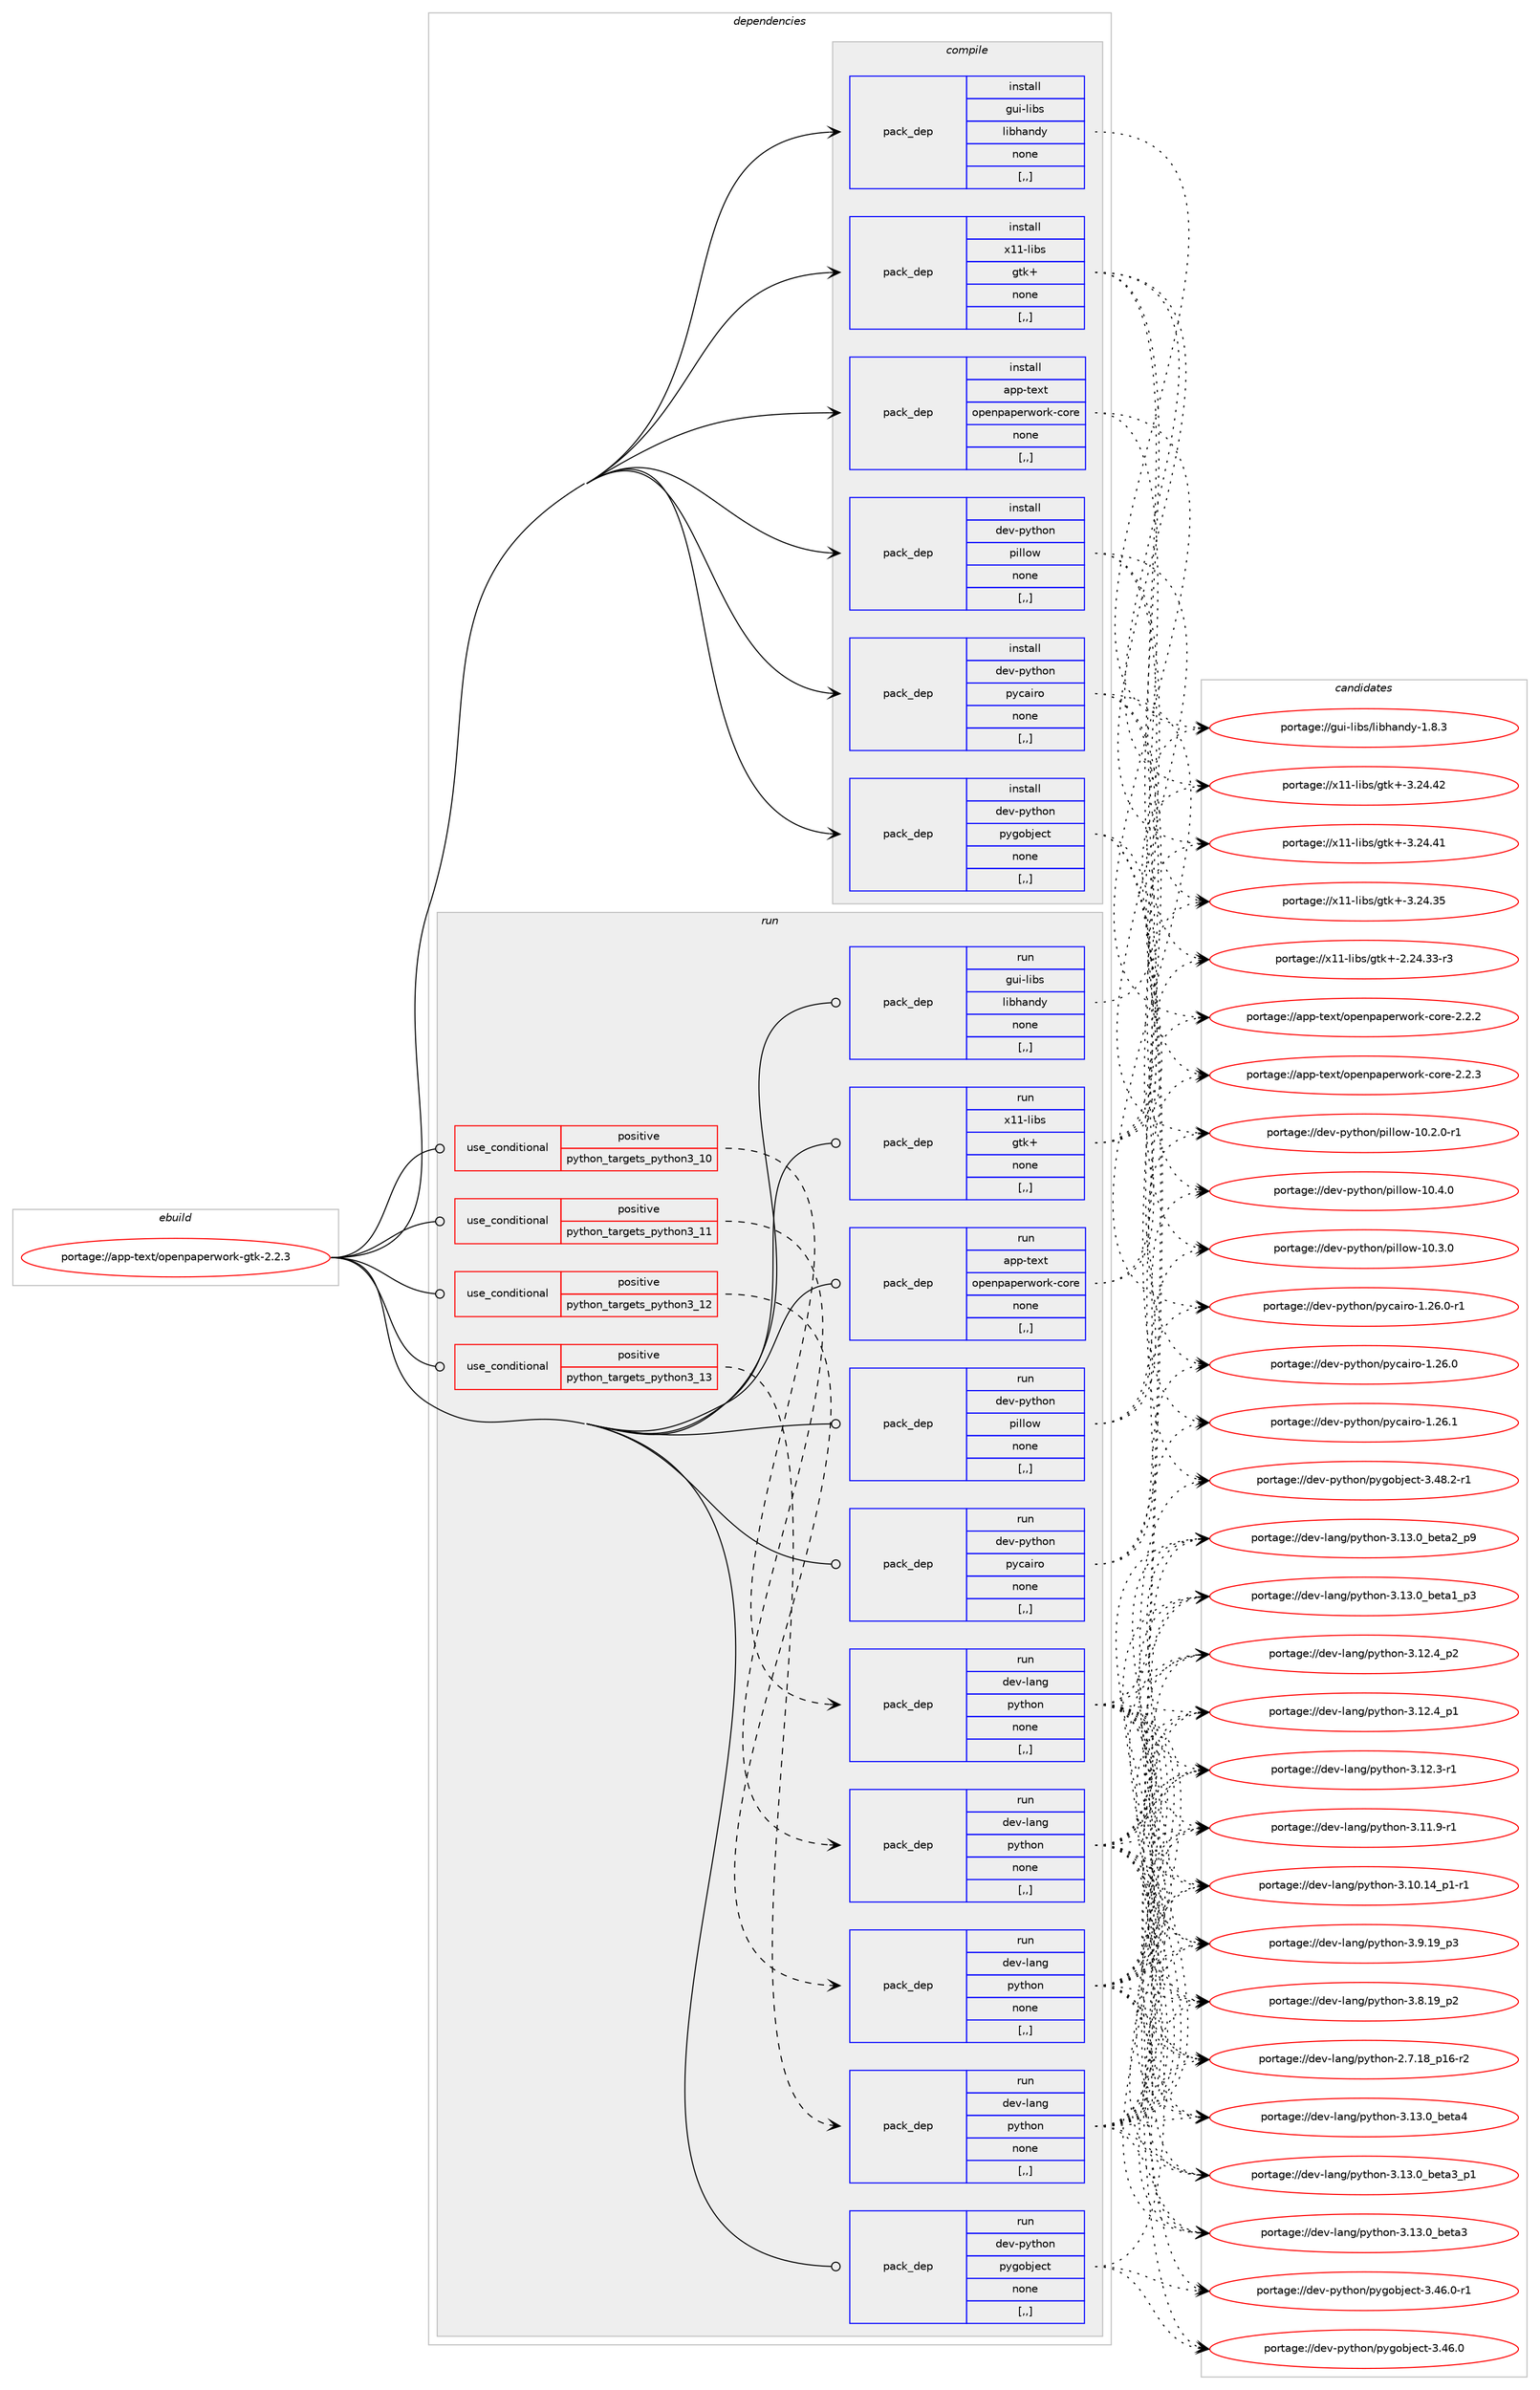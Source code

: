digraph prolog {

# *************
# Graph options
# *************

newrank=true;
concentrate=true;
compound=true;
graph [rankdir=LR,fontname=Helvetica,fontsize=10,ranksep=1.5];#, ranksep=2.5, nodesep=0.2];
edge  [arrowhead=vee];
node  [fontname=Helvetica,fontsize=10];

# **********
# The ebuild
# **********

subgraph cluster_leftcol {
color=gray;
label=<<i>ebuild</i>>;
id [label="portage://app-text/openpaperwork-gtk-2.2.3", color=red, width=4, href="../app-text/openpaperwork-gtk-2.2.3.svg"];
}

# ****************
# The dependencies
# ****************

subgraph cluster_midcol {
color=gray;
label=<<i>dependencies</i>>;
subgraph cluster_compile {
fillcolor="#eeeeee";
style=filled;
label=<<i>compile</i>>;
subgraph pack41665 {
dependency57734 [label=<<TABLE BORDER="0" CELLBORDER="1" CELLSPACING="0" CELLPADDING="4" WIDTH="220"><TR><TD ROWSPAN="6" CELLPADDING="30">pack_dep</TD></TR><TR><TD WIDTH="110">install</TD></TR><TR><TD>app-text</TD></TR><TR><TD>openpaperwork-core</TD></TR><TR><TD>none</TD></TR><TR><TD>[,,]</TD></TR></TABLE>>, shape=none, color=blue];
}
id:e -> dependency57734:w [weight=20,style="solid",arrowhead="vee"];
subgraph pack41666 {
dependency57735 [label=<<TABLE BORDER="0" CELLBORDER="1" CELLSPACING="0" CELLPADDING="4" WIDTH="220"><TR><TD ROWSPAN="6" CELLPADDING="30">pack_dep</TD></TR><TR><TD WIDTH="110">install</TD></TR><TR><TD>dev-python</TD></TR><TR><TD>pillow</TD></TR><TR><TD>none</TD></TR><TR><TD>[,,]</TD></TR></TABLE>>, shape=none, color=blue];
}
id:e -> dependency57735:w [weight=20,style="solid",arrowhead="vee"];
subgraph pack41667 {
dependency57736 [label=<<TABLE BORDER="0" CELLBORDER="1" CELLSPACING="0" CELLPADDING="4" WIDTH="220"><TR><TD ROWSPAN="6" CELLPADDING="30">pack_dep</TD></TR><TR><TD WIDTH="110">install</TD></TR><TR><TD>dev-python</TD></TR><TR><TD>pycairo</TD></TR><TR><TD>none</TD></TR><TR><TD>[,,]</TD></TR></TABLE>>, shape=none, color=blue];
}
id:e -> dependency57736:w [weight=20,style="solid",arrowhead="vee"];
subgraph pack41668 {
dependency57737 [label=<<TABLE BORDER="0" CELLBORDER="1" CELLSPACING="0" CELLPADDING="4" WIDTH="220"><TR><TD ROWSPAN="6" CELLPADDING="30">pack_dep</TD></TR><TR><TD WIDTH="110">install</TD></TR><TR><TD>dev-python</TD></TR><TR><TD>pygobject</TD></TR><TR><TD>none</TD></TR><TR><TD>[,,]</TD></TR></TABLE>>, shape=none, color=blue];
}
id:e -> dependency57737:w [weight=20,style="solid",arrowhead="vee"];
subgraph pack41669 {
dependency57738 [label=<<TABLE BORDER="0" CELLBORDER="1" CELLSPACING="0" CELLPADDING="4" WIDTH="220"><TR><TD ROWSPAN="6" CELLPADDING="30">pack_dep</TD></TR><TR><TD WIDTH="110">install</TD></TR><TR><TD>gui-libs</TD></TR><TR><TD>libhandy</TD></TR><TR><TD>none</TD></TR><TR><TD>[,,]</TD></TR></TABLE>>, shape=none, color=blue];
}
id:e -> dependency57738:w [weight=20,style="solid",arrowhead="vee"];
subgraph pack41670 {
dependency57739 [label=<<TABLE BORDER="0" CELLBORDER="1" CELLSPACING="0" CELLPADDING="4" WIDTH="220"><TR><TD ROWSPAN="6" CELLPADDING="30">pack_dep</TD></TR><TR><TD WIDTH="110">install</TD></TR><TR><TD>x11-libs</TD></TR><TR><TD>gtk+</TD></TR><TR><TD>none</TD></TR><TR><TD>[,,]</TD></TR></TABLE>>, shape=none, color=blue];
}
id:e -> dependency57739:w [weight=20,style="solid",arrowhead="vee"];
}
subgraph cluster_compileandrun {
fillcolor="#eeeeee";
style=filled;
label=<<i>compile and run</i>>;
}
subgraph cluster_run {
fillcolor="#eeeeee";
style=filled;
label=<<i>run</i>>;
subgraph cond15555 {
dependency57740 [label=<<TABLE BORDER="0" CELLBORDER="1" CELLSPACING="0" CELLPADDING="4"><TR><TD ROWSPAN="3" CELLPADDING="10">use_conditional</TD></TR><TR><TD>positive</TD></TR><TR><TD>python_targets_python3_10</TD></TR></TABLE>>, shape=none, color=red];
subgraph pack41671 {
dependency57741 [label=<<TABLE BORDER="0" CELLBORDER="1" CELLSPACING="0" CELLPADDING="4" WIDTH="220"><TR><TD ROWSPAN="6" CELLPADDING="30">pack_dep</TD></TR><TR><TD WIDTH="110">run</TD></TR><TR><TD>dev-lang</TD></TR><TR><TD>python</TD></TR><TR><TD>none</TD></TR><TR><TD>[,,]</TD></TR></TABLE>>, shape=none, color=blue];
}
dependency57740:e -> dependency57741:w [weight=20,style="dashed",arrowhead="vee"];
}
id:e -> dependency57740:w [weight=20,style="solid",arrowhead="odot"];
subgraph cond15556 {
dependency57742 [label=<<TABLE BORDER="0" CELLBORDER="1" CELLSPACING="0" CELLPADDING="4"><TR><TD ROWSPAN="3" CELLPADDING="10">use_conditional</TD></TR><TR><TD>positive</TD></TR><TR><TD>python_targets_python3_11</TD></TR></TABLE>>, shape=none, color=red];
subgraph pack41672 {
dependency57743 [label=<<TABLE BORDER="0" CELLBORDER="1" CELLSPACING="0" CELLPADDING="4" WIDTH="220"><TR><TD ROWSPAN="6" CELLPADDING="30">pack_dep</TD></TR><TR><TD WIDTH="110">run</TD></TR><TR><TD>dev-lang</TD></TR><TR><TD>python</TD></TR><TR><TD>none</TD></TR><TR><TD>[,,]</TD></TR></TABLE>>, shape=none, color=blue];
}
dependency57742:e -> dependency57743:w [weight=20,style="dashed",arrowhead="vee"];
}
id:e -> dependency57742:w [weight=20,style="solid",arrowhead="odot"];
subgraph cond15557 {
dependency57744 [label=<<TABLE BORDER="0" CELLBORDER="1" CELLSPACING="0" CELLPADDING="4"><TR><TD ROWSPAN="3" CELLPADDING="10">use_conditional</TD></TR><TR><TD>positive</TD></TR><TR><TD>python_targets_python3_12</TD></TR></TABLE>>, shape=none, color=red];
subgraph pack41673 {
dependency57745 [label=<<TABLE BORDER="0" CELLBORDER="1" CELLSPACING="0" CELLPADDING="4" WIDTH="220"><TR><TD ROWSPAN="6" CELLPADDING="30">pack_dep</TD></TR><TR><TD WIDTH="110">run</TD></TR><TR><TD>dev-lang</TD></TR><TR><TD>python</TD></TR><TR><TD>none</TD></TR><TR><TD>[,,]</TD></TR></TABLE>>, shape=none, color=blue];
}
dependency57744:e -> dependency57745:w [weight=20,style="dashed",arrowhead="vee"];
}
id:e -> dependency57744:w [weight=20,style="solid",arrowhead="odot"];
subgraph cond15558 {
dependency57746 [label=<<TABLE BORDER="0" CELLBORDER="1" CELLSPACING="0" CELLPADDING="4"><TR><TD ROWSPAN="3" CELLPADDING="10">use_conditional</TD></TR><TR><TD>positive</TD></TR><TR><TD>python_targets_python3_13</TD></TR></TABLE>>, shape=none, color=red];
subgraph pack41674 {
dependency57747 [label=<<TABLE BORDER="0" CELLBORDER="1" CELLSPACING="0" CELLPADDING="4" WIDTH="220"><TR><TD ROWSPAN="6" CELLPADDING="30">pack_dep</TD></TR><TR><TD WIDTH="110">run</TD></TR><TR><TD>dev-lang</TD></TR><TR><TD>python</TD></TR><TR><TD>none</TD></TR><TR><TD>[,,]</TD></TR></TABLE>>, shape=none, color=blue];
}
dependency57746:e -> dependency57747:w [weight=20,style="dashed",arrowhead="vee"];
}
id:e -> dependency57746:w [weight=20,style="solid",arrowhead="odot"];
subgraph pack41675 {
dependency57748 [label=<<TABLE BORDER="0" CELLBORDER="1" CELLSPACING="0" CELLPADDING="4" WIDTH="220"><TR><TD ROWSPAN="6" CELLPADDING="30">pack_dep</TD></TR><TR><TD WIDTH="110">run</TD></TR><TR><TD>app-text</TD></TR><TR><TD>openpaperwork-core</TD></TR><TR><TD>none</TD></TR><TR><TD>[,,]</TD></TR></TABLE>>, shape=none, color=blue];
}
id:e -> dependency57748:w [weight=20,style="solid",arrowhead="odot"];
subgraph pack41676 {
dependency57749 [label=<<TABLE BORDER="0" CELLBORDER="1" CELLSPACING="0" CELLPADDING="4" WIDTH="220"><TR><TD ROWSPAN="6" CELLPADDING="30">pack_dep</TD></TR><TR><TD WIDTH="110">run</TD></TR><TR><TD>dev-python</TD></TR><TR><TD>pillow</TD></TR><TR><TD>none</TD></TR><TR><TD>[,,]</TD></TR></TABLE>>, shape=none, color=blue];
}
id:e -> dependency57749:w [weight=20,style="solid",arrowhead="odot"];
subgraph pack41677 {
dependency57750 [label=<<TABLE BORDER="0" CELLBORDER="1" CELLSPACING="0" CELLPADDING="4" WIDTH="220"><TR><TD ROWSPAN="6" CELLPADDING="30">pack_dep</TD></TR><TR><TD WIDTH="110">run</TD></TR><TR><TD>dev-python</TD></TR><TR><TD>pycairo</TD></TR><TR><TD>none</TD></TR><TR><TD>[,,]</TD></TR></TABLE>>, shape=none, color=blue];
}
id:e -> dependency57750:w [weight=20,style="solid",arrowhead="odot"];
subgraph pack41678 {
dependency57751 [label=<<TABLE BORDER="0" CELLBORDER="1" CELLSPACING="0" CELLPADDING="4" WIDTH="220"><TR><TD ROWSPAN="6" CELLPADDING="30">pack_dep</TD></TR><TR><TD WIDTH="110">run</TD></TR><TR><TD>dev-python</TD></TR><TR><TD>pygobject</TD></TR><TR><TD>none</TD></TR><TR><TD>[,,]</TD></TR></TABLE>>, shape=none, color=blue];
}
id:e -> dependency57751:w [weight=20,style="solid",arrowhead="odot"];
subgraph pack41679 {
dependency57752 [label=<<TABLE BORDER="0" CELLBORDER="1" CELLSPACING="0" CELLPADDING="4" WIDTH="220"><TR><TD ROWSPAN="6" CELLPADDING="30">pack_dep</TD></TR><TR><TD WIDTH="110">run</TD></TR><TR><TD>gui-libs</TD></TR><TR><TD>libhandy</TD></TR><TR><TD>none</TD></TR><TR><TD>[,,]</TD></TR></TABLE>>, shape=none, color=blue];
}
id:e -> dependency57752:w [weight=20,style="solid",arrowhead="odot"];
subgraph pack41680 {
dependency57753 [label=<<TABLE BORDER="0" CELLBORDER="1" CELLSPACING="0" CELLPADDING="4" WIDTH="220"><TR><TD ROWSPAN="6" CELLPADDING="30">pack_dep</TD></TR><TR><TD WIDTH="110">run</TD></TR><TR><TD>x11-libs</TD></TR><TR><TD>gtk+</TD></TR><TR><TD>none</TD></TR><TR><TD>[,,]</TD></TR></TABLE>>, shape=none, color=blue];
}
id:e -> dependency57753:w [weight=20,style="solid",arrowhead="odot"];
}
}

# **************
# The candidates
# **************

subgraph cluster_choices {
rank=same;
color=gray;
label=<<i>candidates</i>>;

subgraph choice41665 {
color=black;
nodesep=1;
choice971121124511610112011647111112101110112971121011141191111141074599111114101455046504651 [label="portage://app-text/openpaperwork-core-2.2.3", color=red, width=4,href="../app-text/openpaperwork-core-2.2.3.svg"];
choice971121124511610112011647111112101110112971121011141191111141074599111114101455046504650 [label="portage://app-text/openpaperwork-core-2.2.2", color=red, width=4,href="../app-text/openpaperwork-core-2.2.2.svg"];
dependency57734:e -> choice971121124511610112011647111112101110112971121011141191111141074599111114101455046504651:w [style=dotted,weight="100"];
dependency57734:e -> choice971121124511610112011647111112101110112971121011141191111141074599111114101455046504650:w [style=dotted,weight="100"];
}
subgraph choice41666 {
color=black;
nodesep=1;
choice100101118451121211161041111104711210510810811111945494846524648 [label="portage://dev-python/pillow-10.4.0", color=red, width=4,href="../dev-python/pillow-10.4.0.svg"];
choice100101118451121211161041111104711210510810811111945494846514648 [label="portage://dev-python/pillow-10.3.0", color=red, width=4,href="../dev-python/pillow-10.3.0.svg"];
choice1001011184511212111610411111047112105108108111119454948465046484511449 [label="portage://dev-python/pillow-10.2.0-r1", color=red, width=4,href="../dev-python/pillow-10.2.0-r1.svg"];
dependency57735:e -> choice100101118451121211161041111104711210510810811111945494846524648:w [style=dotted,weight="100"];
dependency57735:e -> choice100101118451121211161041111104711210510810811111945494846514648:w [style=dotted,weight="100"];
dependency57735:e -> choice1001011184511212111610411111047112105108108111119454948465046484511449:w [style=dotted,weight="100"];
}
subgraph choice41667 {
color=black;
nodesep=1;
choice1001011184511212111610411111047112121999710511411145494650544649 [label="portage://dev-python/pycairo-1.26.1", color=red, width=4,href="../dev-python/pycairo-1.26.1.svg"];
choice10010111845112121116104111110471121219997105114111454946505446484511449 [label="portage://dev-python/pycairo-1.26.0-r1", color=red, width=4,href="../dev-python/pycairo-1.26.0-r1.svg"];
choice1001011184511212111610411111047112121999710511411145494650544648 [label="portage://dev-python/pycairo-1.26.0", color=red, width=4,href="../dev-python/pycairo-1.26.0.svg"];
dependency57736:e -> choice1001011184511212111610411111047112121999710511411145494650544649:w [style=dotted,weight="100"];
dependency57736:e -> choice10010111845112121116104111110471121219997105114111454946505446484511449:w [style=dotted,weight="100"];
dependency57736:e -> choice1001011184511212111610411111047112121999710511411145494650544648:w [style=dotted,weight="100"];
}
subgraph choice41668 {
color=black;
nodesep=1;
choice10010111845112121116104111110471121211031119810610199116455146525646504511449 [label="portage://dev-python/pygobject-3.48.2-r1", color=red, width=4,href="../dev-python/pygobject-3.48.2-r1.svg"];
choice10010111845112121116104111110471121211031119810610199116455146525446484511449 [label="portage://dev-python/pygobject-3.46.0-r1", color=red, width=4,href="../dev-python/pygobject-3.46.0-r1.svg"];
choice1001011184511212111610411111047112121103111981061019911645514652544648 [label="portage://dev-python/pygobject-3.46.0", color=red, width=4,href="../dev-python/pygobject-3.46.0.svg"];
dependency57737:e -> choice10010111845112121116104111110471121211031119810610199116455146525646504511449:w [style=dotted,weight="100"];
dependency57737:e -> choice10010111845112121116104111110471121211031119810610199116455146525446484511449:w [style=dotted,weight="100"];
dependency57737:e -> choice1001011184511212111610411111047112121103111981061019911645514652544648:w [style=dotted,weight="100"];
}
subgraph choice41669 {
color=black;
nodesep=1;
choice1031171054510810598115471081059810497110100121454946564651 [label="portage://gui-libs/libhandy-1.8.3", color=red, width=4,href="../gui-libs/libhandy-1.8.3.svg"];
dependency57738:e -> choice1031171054510810598115471081059810497110100121454946564651:w [style=dotted,weight="100"];
}
subgraph choice41670 {
color=black;
nodesep=1;
choice1204949451081059811547103116107434551465052465250 [label="portage://x11-libs/gtk+-3.24.42", color=red, width=4,href="../x11-libs/gtk+-3.24.42.svg"];
choice1204949451081059811547103116107434551465052465249 [label="portage://x11-libs/gtk+-3.24.41", color=red, width=4,href="../x11-libs/gtk+-3.24.41.svg"];
choice1204949451081059811547103116107434551465052465153 [label="portage://x11-libs/gtk+-3.24.35", color=red, width=4,href="../x11-libs/gtk+-3.24.35.svg"];
choice12049494510810598115471031161074345504650524651514511451 [label="portage://x11-libs/gtk+-2.24.33-r3", color=red, width=4,href="../x11-libs/gtk+-2.24.33-r3.svg"];
dependency57739:e -> choice1204949451081059811547103116107434551465052465250:w [style=dotted,weight="100"];
dependency57739:e -> choice1204949451081059811547103116107434551465052465249:w [style=dotted,weight="100"];
dependency57739:e -> choice1204949451081059811547103116107434551465052465153:w [style=dotted,weight="100"];
dependency57739:e -> choice12049494510810598115471031161074345504650524651514511451:w [style=dotted,weight="100"];
}
subgraph choice41671 {
color=black;
nodesep=1;
choice1001011184510897110103471121211161041111104551464951464895981011169752 [label="portage://dev-lang/python-3.13.0_beta4", color=red, width=4,href="../dev-lang/python-3.13.0_beta4.svg"];
choice10010111845108971101034711212111610411111045514649514648959810111697519511249 [label="portage://dev-lang/python-3.13.0_beta3_p1", color=red, width=4,href="../dev-lang/python-3.13.0_beta3_p1.svg"];
choice1001011184510897110103471121211161041111104551464951464895981011169751 [label="portage://dev-lang/python-3.13.0_beta3", color=red, width=4,href="../dev-lang/python-3.13.0_beta3.svg"];
choice10010111845108971101034711212111610411111045514649514648959810111697509511257 [label="portage://dev-lang/python-3.13.0_beta2_p9", color=red, width=4,href="../dev-lang/python-3.13.0_beta2_p9.svg"];
choice10010111845108971101034711212111610411111045514649514648959810111697499511251 [label="portage://dev-lang/python-3.13.0_beta1_p3", color=red, width=4,href="../dev-lang/python-3.13.0_beta1_p3.svg"];
choice100101118451089711010347112121116104111110455146495046529511250 [label="portage://dev-lang/python-3.12.4_p2", color=red, width=4,href="../dev-lang/python-3.12.4_p2.svg"];
choice100101118451089711010347112121116104111110455146495046529511249 [label="portage://dev-lang/python-3.12.4_p1", color=red, width=4,href="../dev-lang/python-3.12.4_p1.svg"];
choice100101118451089711010347112121116104111110455146495046514511449 [label="portage://dev-lang/python-3.12.3-r1", color=red, width=4,href="../dev-lang/python-3.12.3-r1.svg"];
choice100101118451089711010347112121116104111110455146494946574511449 [label="portage://dev-lang/python-3.11.9-r1", color=red, width=4,href="../dev-lang/python-3.11.9-r1.svg"];
choice100101118451089711010347112121116104111110455146494846495295112494511449 [label="portage://dev-lang/python-3.10.14_p1-r1", color=red, width=4,href="../dev-lang/python-3.10.14_p1-r1.svg"];
choice100101118451089711010347112121116104111110455146574649579511251 [label="portage://dev-lang/python-3.9.19_p3", color=red, width=4,href="../dev-lang/python-3.9.19_p3.svg"];
choice100101118451089711010347112121116104111110455146564649579511250 [label="portage://dev-lang/python-3.8.19_p2", color=red, width=4,href="../dev-lang/python-3.8.19_p2.svg"];
choice100101118451089711010347112121116104111110455046554649569511249544511450 [label="portage://dev-lang/python-2.7.18_p16-r2", color=red, width=4,href="../dev-lang/python-2.7.18_p16-r2.svg"];
dependency57741:e -> choice1001011184510897110103471121211161041111104551464951464895981011169752:w [style=dotted,weight="100"];
dependency57741:e -> choice10010111845108971101034711212111610411111045514649514648959810111697519511249:w [style=dotted,weight="100"];
dependency57741:e -> choice1001011184510897110103471121211161041111104551464951464895981011169751:w [style=dotted,weight="100"];
dependency57741:e -> choice10010111845108971101034711212111610411111045514649514648959810111697509511257:w [style=dotted,weight="100"];
dependency57741:e -> choice10010111845108971101034711212111610411111045514649514648959810111697499511251:w [style=dotted,weight="100"];
dependency57741:e -> choice100101118451089711010347112121116104111110455146495046529511250:w [style=dotted,weight="100"];
dependency57741:e -> choice100101118451089711010347112121116104111110455146495046529511249:w [style=dotted,weight="100"];
dependency57741:e -> choice100101118451089711010347112121116104111110455146495046514511449:w [style=dotted,weight="100"];
dependency57741:e -> choice100101118451089711010347112121116104111110455146494946574511449:w [style=dotted,weight="100"];
dependency57741:e -> choice100101118451089711010347112121116104111110455146494846495295112494511449:w [style=dotted,weight="100"];
dependency57741:e -> choice100101118451089711010347112121116104111110455146574649579511251:w [style=dotted,weight="100"];
dependency57741:e -> choice100101118451089711010347112121116104111110455146564649579511250:w [style=dotted,weight="100"];
dependency57741:e -> choice100101118451089711010347112121116104111110455046554649569511249544511450:w [style=dotted,weight="100"];
}
subgraph choice41672 {
color=black;
nodesep=1;
choice1001011184510897110103471121211161041111104551464951464895981011169752 [label="portage://dev-lang/python-3.13.0_beta4", color=red, width=4,href="../dev-lang/python-3.13.0_beta4.svg"];
choice10010111845108971101034711212111610411111045514649514648959810111697519511249 [label="portage://dev-lang/python-3.13.0_beta3_p1", color=red, width=4,href="../dev-lang/python-3.13.0_beta3_p1.svg"];
choice1001011184510897110103471121211161041111104551464951464895981011169751 [label="portage://dev-lang/python-3.13.0_beta3", color=red, width=4,href="../dev-lang/python-3.13.0_beta3.svg"];
choice10010111845108971101034711212111610411111045514649514648959810111697509511257 [label="portage://dev-lang/python-3.13.0_beta2_p9", color=red, width=4,href="../dev-lang/python-3.13.0_beta2_p9.svg"];
choice10010111845108971101034711212111610411111045514649514648959810111697499511251 [label="portage://dev-lang/python-3.13.0_beta1_p3", color=red, width=4,href="../dev-lang/python-3.13.0_beta1_p3.svg"];
choice100101118451089711010347112121116104111110455146495046529511250 [label="portage://dev-lang/python-3.12.4_p2", color=red, width=4,href="../dev-lang/python-3.12.4_p2.svg"];
choice100101118451089711010347112121116104111110455146495046529511249 [label="portage://dev-lang/python-3.12.4_p1", color=red, width=4,href="../dev-lang/python-3.12.4_p1.svg"];
choice100101118451089711010347112121116104111110455146495046514511449 [label="portage://dev-lang/python-3.12.3-r1", color=red, width=4,href="../dev-lang/python-3.12.3-r1.svg"];
choice100101118451089711010347112121116104111110455146494946574511449 [label="portage://dev-lang/python-3.11.9-r1", color=red, width=4,href="../dev-lang/python-3.11.9-r1.svg"];
choice100101118451089711010347112121116104111110455146494846495295112494511449 [label="portage://dev-lang/python-3.10.14_p1-r1", color=red, width=4,href="../dev-lang/python-3.10.14_p1-r1.svg"];
choice100101118451089711010347112121116104111110455146574649579511251 [label="portage://dev-lang/python-3.9.19_p3", color=red, width=4,href="../dev-lang/python-3.9.19_p3.svg"];
choice100101118451089711010347112121116104111110455146564649579511250 [label="portage://dev-lang/python-3.8.19_p2", color=red, width=4,href="../dev-lang/python-3.8.19_p2.svg"];
choice100101118451089711010347112121116104111110455046554649569511249544511450 [label="portage://dev-lang/python-2.7.18_p16-r2", color=red, width=4,href="../dev-lang/python-2.7.18_p16-r2.svg"];
dependency57743:e -> choice1001011184510897110103471121211161041111104551464951464895981011169752:w [style=dotted,weight="100"];
dependency57743:e -> choice10010111845108971101034711212111610411111045514649514648959810111697519511249:w [style=dotted,weight="100"];
dependency57743:e -> choice1001011184510897110103471121211161041111104551464951464895981011169751:w [style=dotted,weight="100"];
dependency57743:e -> choice10010111845108971101034711212111610411111045514649514648959810111697509511257:w [style=dotted,weight="100"];
dependency57743:e -> choice10010111845108971101034711212111610411111045514649514648959810111697499511251:w [style=dotted,weight="100"];
dependency57743:e -> choice100101118451089711010347112121116104111110455146495046529511250:w [style=dotted,weight="100"];
dependency57743:e -> choice100101118451089711010347112121116104111110455146495046529511249:w [style=dotted,weight="100"];
dependency57743:e -> choice100101118451089711010347112121116104111110455146495046514511449:w [style=dotted,weight="100"];
dependency57743:e -> choice100101118451089711010347112121116104111110455146494946574511449:w [style=dotted,weight="100"];
dependency57743:e -> choice100101118451089711010347112121116104111110455146494846495295112494511449:w [style=dotted,weight="100"];
dependency57743:e -> choice100101118451089711010347112121116104111110455146574649579511251:w [style=dotted,weight="100"];
dependency57743:e -> choice100101118451089711010347112121116104111110455146564649579511250:w [style=dotted,weight="100"];
dependency57743:e -> choice100101118451089711010347112121116104111110455046554649569511249544511450:w [style=dotted,weight="100"];
}
subgraph choice41673 {
color=black;
nodesep=1;
choice1001011184510897110103471121211161041111104551464951464895981011169752 [label="portage://dev-lang/python-3.13.0_beta4", color=red, width=4,href="../dev-lang/python-3.13.0_beta4.svg"];
choice10010111845108971101034711212111610411111045514649514648959810111697519511249 [label="portage://dev-lang/python-3.13.0_beta3_p1", color=red, width=4,href="../dev-lang/python-3.13.0_beta3_p1.svg"];
choice1001011184510897110103471121211161041111104551464951464895981011169751 [label="portage://dev-lang/python-3.13.0_beta3", color=red, width=4,href="../dev-lang/python-3.13.0_beta3.svg"];
choice10010111845108971101034711212111610411111045514649514648959810111697509511257 [label="portage://dev-lang/python-3.13.0_beta2_p9", color=red, width=4,href="../dev-lang/python-3.13.0_beta2_p9.svg"];
choice10010111845108971101034711212111610411111045514649514648959810111697499511251 [label="portage://dev-lang/python-3.13.0_beta1_p3", color=red, width=4,href="../dev-lang/python-3.13.0_beta1_p3.svg"];
choice100101118451089711010347112121116104111110455146495046529511250 [label="portage://dev-lang/python-3.12.4_p2", color=red, width=4,href="../dev-lang/python-3.12.4_p2.svg"];
choice100101118451089711010347112121116104111110455146495046529511249 [label="portage://dev-lang/python-3.12.4_p1", color=red, width=4,href="../dev-lang/python-3.12.4_p1.svg"];
choice100101118451089711010347112121116104111110455146495046514511449 [label="portage://dev-lang/python-3.12.3-r1", color=red, width=4,href="../dev-lang/python-3.12.3-r1.svg"];
choice100101118451089711010347112121116104111110455146494946574511449 [label="portage://dev-lang/python-3.11.9-r1", color=red, width=4,href="../dev-lang/python-3.11.9-r1.svg"];
choice100101118451089711010347112121116104111110455146494846495295112494511449 [label="portage://dev-lang/python-3.10.14_p1-r1", color=red, width=4,href="../dev-lang/python-3.10.14_p1-r1.svg"];
choice100101118451089711010347112121116104111110455146574649579511251 [label="portage://dev-lang/python-3.9.19_p3", color=red, width=4,href="../dev-lang/python-3.9.19_p3.svg"];
choice100101118451089711010347112121116104111110455146564649579511250 [label="portage://dev-lang/python-3.8.19_p2", color=red, width=4,href="../dev-lang/python-3.8.19_p2.svg"];
choice100101118451089711010347112121116104111110455046554649569511249544511450 [label="portage://dev-lang/python-2.7.18_p16-r2", color=red, width=4,href="../dev-lang/python-2.7.18_p16-r2.svg"];
dependency57745:e -> choice1001011184510897110103471121211161041111104551464951464895981011169752:w [style=dotted,weight="100"];
dependency57745:e -> choice10010111845108971101034711212111610411111045514649514648959810111697519511249:w [style=dotted,weight="100"];
dependency57745:e -> choice1001011184510897110103471121211161041111104551464951464895981011169751:w [style=dotted,weight="100"];
dependency57745:e -> choice10010111845108971101034711212111610411111045514649514648959810111697509511257:w [style=dotted,weight="100"];
dependency57745:e -> choice10010111845108971101034711212111610411111045514649514648959810111697499511251:w [style=dotted,weight="100"];
dependency57745:e -> choice100101118451089711010347112121116104111110455146495046529511250:w [style=dotted,weight="100"];
dependency57745:e -> choice100101118451089711010347112121116104111110455146495046529511249:w [style=dotted,weight="100"];
dependency57745:e -> choice100101118451089711010347112121116104111110455146495046514511449:w [style=dotted,weight="100"];
dependency57745:e -> choice100101118451089711010347112121116104111110455146494946574511449:w [style=dotted,weight="100"];
dependency57745:e -> choice100101118451089711010347112121116104111110455146494846495295112494511449:w [style=dotted,weight="100"];
dependency57745:e -> choice100101118451089711010347112121116104111110455146574649579511251:w [style=dotted,weight="100"];
dependency57745:e -> choice100101118451089711010347112121116104111110455146564649579511250:w [style=dotted,weight="100"];
dependency57745:e -> choice100101118451089711010347112121116104111110455046554649569511249544511450:w [style=dotted,weight="100"];
}
subgraph choice41674 {
color=black;
nodesep=1;
choice1001011184510897110103471121211161041111104551464951464895981011169752 [label="portage://dev-lang/python-3.13.0_beta4", color=red, width=4,href="../dev-lang/python-3.13.0_beta4.svg"];
choice10010111845108971101034711212111610411111045514649514648959810111697519511249 [label="portage://dev-lang/python-3.13.0_beta3_p1", color=red, width=4,href="../dev-lang/python-3.13.0_beta3_p1.svg"];
choice1001011184510897110103471121211161041111104551464951464895981011169751 [label="portage://dev-lang/python-3.13.0_beta3", color=red, width=4,href="../dev-lang/python-3.13.0_beta3.svg"];
choice10010111845108971101034711212111610411111045514649514648959810111697509511257 [label="portage://dev-lang/python-3.13.0_beta2_p9", color=red, width=4,href="../dev-lang/python-3.13.0_beta2_p9.svg"];
choice10010111845108971101034711212111610411111045514649514648959810111697499511251 [label="portage://dev-lang/python-3.13.0_beta1_p3", color=red, width=4,href="../dev-lang/python-3.13.0_beta1_p3.svg"];
choice100101118451089711010347112121116104111110455146495046529511250 [label="portage://dev-lang/python-3.12.4_p2", color=red, width=4,href="../dev-lang/python-3.12.4_p2.svg"];
choice100101118451089711010347112121116104111110455146495046529511249 [label="portage://dev-lang/python-3.12.4_p1", color=red, width=4,href="../dev-lang/python-3.12.4_p1.svg"];
choice100101118451089711010347112121116104111110455146495046514511449 [label="portage://dev-lang/python-3.12.3-r1", color=red, width=4,href="../dev-lang/python-3.12.3-r1.svg"];
choice100101118451089711010347112121116104111110455146494946574511449 [label="portage://dev-lang/python-3.11.9-r1", color=red, width=4,href="../dev-lang/python-3.11.9-r1.svg"];
choice100101118451089711010347112121116104111110455146494846495295112494511449 [label="portage://dev-lang/python-3.10.14_p1-r1", color=red, width=4,href="../dev-lang/python-3.10.14_p1-r1.svg"];
choice100101118451089711010347112121116104111110455146574649579511251 [label="portage://dev-lang/python-3.9.19_p3", color=red, width=4,href="../dev-lang/python-3.9.19_p3.svg"];
choice100101118451089711010347112121116104111110455146564649579511250 [label="portage://dev-lang/python-3.8.19_p2", color=red, width=4,href="../dev-lang/python-3.8.19_p2.svg"];
choice100101118451089711010347112121116104111110455046554649569511249544511450 [label="portage://dev-lang/python-2.7.18_p16-r2", color=red, width=4,href="../dev-lang/python-2.7.18_p16-r2.svg"];
dependency57747:e -> choice1001011184510897110103471121211161041111104551464951464895981011169752:w [style=dotted,weight="100"];
dependency57747:e -> choice10010111845108971101034711212111610411111045514649514648959810111697519511249:w [style=dotted,weight="100"];
dependency57747:e -> choice1001011184510897110103471121211161041111104551464951464895981011169751:w [style=dotted,weight="100"];
dependency57747:e -> choice10010111845108971101034711212111610411111045514649514648959810111697509511257:w [style=dotted,weight="100"];
dependency57747:e -> choice10010111845108971101034711212111610411111045514649514648959810111697499511251:w [style=dotted,weight="100"];
dependency57747:e -> choice100101118451089711010347112121116104111110455146495046529511250:w [style=dotted,weight="100"];
dependency57747:e -> choice100101118451089711010347112121116104111110455146495046529511249:w [style=dotted,weight="100"];
dependency57747:e -> choice100101118451089711010347112121116104111110455146495046514511449:w [style=dotted,weight="100"];
dependency57747:e -> choice100101118451089711010347112121116104111110455146494946574511449:w [style=dotted,weight="100"];
dependency57747:e -> choice100101118451089711010347112121116104111110455146494846495295112494511449:w [style=dotted,weight="100"];
dependency57747:e -> choice100101118451089711010347112121116104111110455146574649579511251:w [style=dotted,weight="100"];
dependency57747:e -> choice100101118451089711010347112121116104111110455146564649579511250:w [style=dotted,weight="100"];
dependency57747:e -> choice100101118451089711010347112121116104111110455046554649569511249544511450:w [style=dotted,weight="100"];
}
subgraph choice41675 {
color=black;
nodesep=1;
choice971121124511610112011647111112101110112971121011141191111141074599111114101455046504651 [label="portage://app-text/openpaperwork-core-2.2.3", color=red, width=4,href="../app-text/openpaperwork-core-2.2.3.svg"];
choice971121124511610112011647111112101110112971121011141191111141074599111114101455046504650 [label="portage://app-text/openpaperwork-core-2.2.2", color=red, width=4,href="../app-text/openpaperwork-core-2.2.2.svg"];
dependency57748:e -> choice971121124511610112011647111112101110112971121011141191111141074599111114101455046504651:w [style=dotted,weight="100"];
dependency57748:e -> choice971121124511610112011647111112101110112971121011141191111141074599111114101455046504650:w [style=dotted,weight="100"];
}
subgraph choice41676 {
color=black;
nodesep=1;
choice100101118451121211161041111104711210510810811111945494846524648 [label="portage://dev-python/pillow-10.4.0", color=red, width=4,href="../dev-python/pillow-10.4.0.svg"];
choice100101118451121211161041111104711210510810811111945494846514648 [label="portage://dev-python/pillow-10.3.0", color=red, width=4,href="../dev-python/pillow-10.3.0.svg"];
choice1001011184511212111610411111047112105108108111119454948465046484511449 [label="portage://dev-python/pillow-10.2.0-r1", color=red, width=4,href="../dev-python/pillow-10.2.0-r1.svg"];
dependency57749:e -> choice100101118451121211161041111104711210510810811111945494846524648:w [style=dotted,weight="100"];
dependency57749:e -> choice100101118451121211161041111104711210510810811111945494846514648:w [style=dotted,weight="100"];
dependency57749:e -> choice1001011184511212111610411111047112105108108111119454948465046484511449:w [style=dotted,weight="100"];
}
subgraph choice41677 {
color=black;
nodesep=1;
choice1001011184511212111610411111047112121999710511411145494650544649 [label="portage://dev-python/pycairo-1.26.1", color=red, width=4,href="../dev-python/pycairo-1.26.1.svg"];
choice10010111845112121116104111110471121219997105114111454946505446484511449 [label="portage://dev-python/pycairo-1.26.0-r1", color=red, width=4,href="../dev-python/pycairo-1.26.0-r1.svg"];
choice1001011184511212111610411111047112121999710511411145494650544648 [label="portage://dev-python/pycairo-1.26.0", color=red, width=4,href="../dev-python/pycairo-1.26.0.svg"];
dependency57750:e -> choice1001011184511212111610411111047112121999710511411145494650544649:w [style=dotted,weight="100"];
dependency57750:e -> choice10010111845112121116104111110471121219997105114111454946505446484511449:w [style=dotted,weight="100"];
dependency57750:e -> choice1001011184511212111610411111047112121999710511411145494650544648:w [style=dotted,weight="100"];
}
subgraph choice41678 {
color=black;
nodesep=1;
choice10010111845112121116104111110471121211031119810610199116455146525646504511449 [label="portage://dev-python/pygobject-3.48.2-r1", color=red, width=4,href="../dev-python/pygobject-3.48.2-r1.svg"];
choice10010111845112121116104111110471121211031119810610199116455146525446484511449 [label="portage://dev-python/pygobject-3.46.0-r1", color=red, width=4,href="../dev-python/pygobject-3.46.0-r1.svg"];
choice1001011184511212111610411111047112121103111981061019911645514652544648 [label="portage://dev-python/pygobject-3.46.0", color=red, width=4,href="../dev-python/pygobject-3.46.0.svg"];
dependency57751:e -> choice10010111845112121116104111110471121211031119810610199116455146525646504511449:w [style=dotted,weight="100"];
dependency57751:e -> choice10010111845112121116104111110471121211031119810610199116455146525446484511449:w [style=dotted,weight="100"];
dependency57751:e -> choice1001011184511212111610411111047112121103111981061019911645514652544648:w [style=dotted,weight="100"];
}
subgraph choice41679 {
color=black;
nodesep=1;
choice1031171054510810598115471081059810497110100121454946564651 [label="portage://gui-libs/libhandy-1.8.3", color=red, width=4,href="../gui-libs/libhandy-1.8.3.svg"];
dependency57752:e -> choice1031171054510810598115471081059810497110100121454946564651:w [style=dotted,weight="100"];
}
subgraph choice41680 {
color=black;
nodesep=1;
choice1204949451081059811547103116107434551465052465250 [label="portage://x11-libs/gtk+-3.24.42", color=red, width=4,href="../x11-libs/gtk+-3.24.42.svg"];
choice1204949451081059811547103116107434551465052465249 [label="portage://x11-libs/gtk+-3.24.41", color=red, width=4,href="../x11-libs/gtk+-3.24.41.svg"];
choice1204949451081059811547103116107434551465052465153 [label="portage://x11-libs/gtk+-3.24.35", color=red, width=4,href="../x11-libs/gtk+-3.24.35.svg"];
choice12049494510810598115471031161074345504650524651514511451 [label="portage://x11-libs/gtk+-2.24.33-r3", color=red, width=4,href="../x11-libs/gtk+-2.24.33-r3.svg"];
dependency57753:e -> choice1204949451081059811547103116107434551465052465250:w [style=dotted,weight="100"];
dependency57753:e -> choice1204949451081059811547103116107434551465052465249:w [style=dotted,weight="100"];
dependency57753:e -> choice1204949451081059811547103116107434551465052465153:w [style=dotted,weight="100"];
dependency57753:e -> choice12049494510810598115471031161074345504650524651514511451:w [style=dotted,weight="100"];
}
}

}
